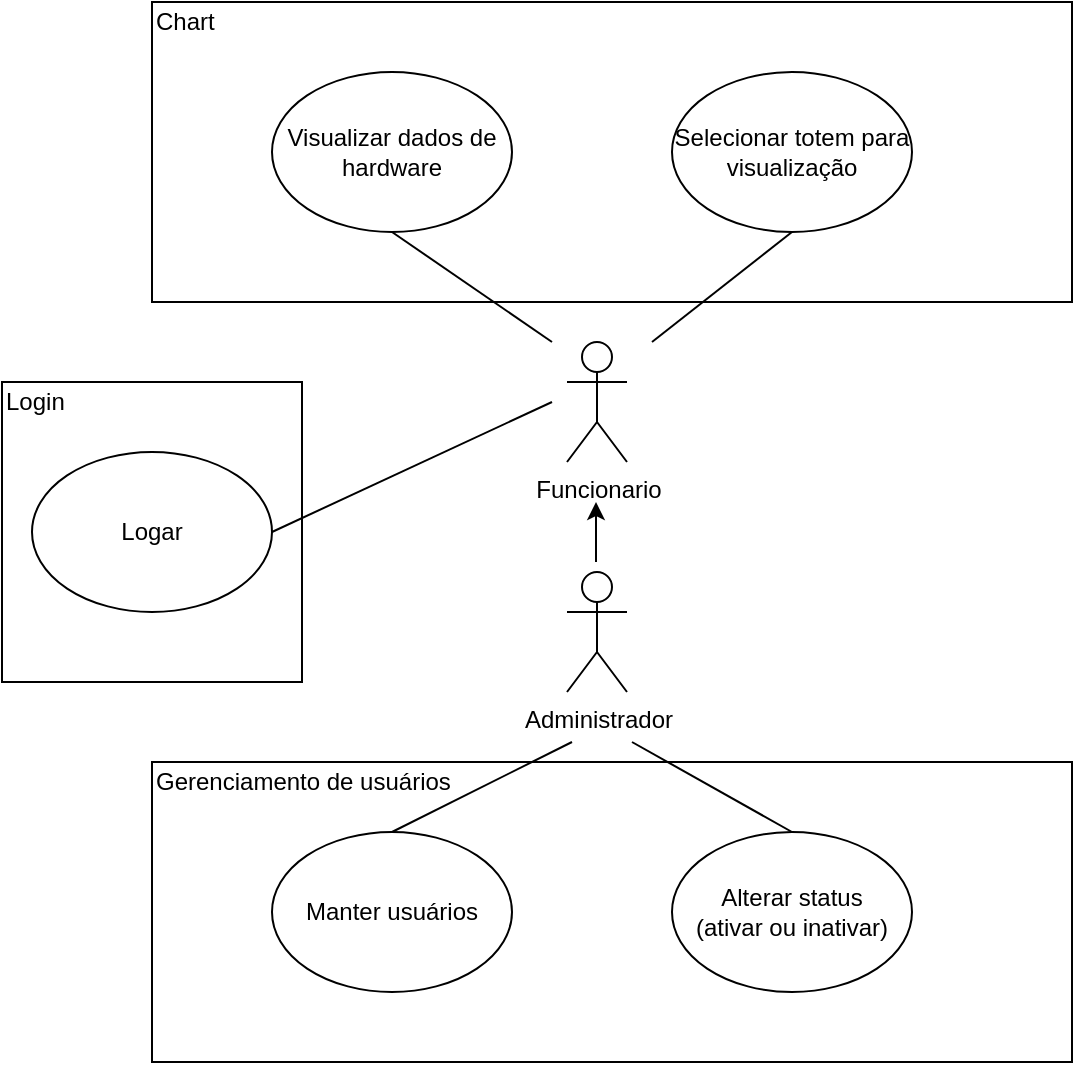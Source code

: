 <mxfile version="12.3.6" type="device" pages="1"><diagram id="DT8WMetqZbhwUos2gLVJ" name="Page-1"><mxGraphModel dx="1341" dy="792" grid="1" gridSize="10" guides="1" tooltips="1" connect="1" arrows="1" fold="1" page="1" pageScale="1" pageWidth="827" pageHeight="1169" math="0" shadow="0"><root><mxCell id="0"/><mxCell id="1" parent="0"/><mxCell id="Gv7in4sELq7S_dmI2qkK-2" value="" style="rounded=0;whiteSpace=wrap;html=1;" parent="1" vertex="1"><mxGeometry x="200" y="40" width="460" height="150" as="geometry"/></mxCell><mxCell id="Gv7in4sELq7S_dmI2qkK-5" value="Selecionar totem para visualização" style="ellipse;whiteSpace=wrap;html=1;" parent="1" vertex="1"><mxGeometry x="460" y="75" width="120" height="80" as="geometry"/></mxCell><mxCell id="Gv7in4sELq7S_dmI2qkK-6" value="" style="rounded=0;whiteSpace=wrap;html=1;align=left;" parent="1" vertex="1"><mxGeometry x="125" y="230" width="150" height="150" as="geometry"/></mxCell><mxCell id="Gv7in4sELq7S_dmI2qkK-7" value="Login" style="text;html=1;strokeColor=none;fillColor=none;align=left;verticalAlign=middle;whiteSpace=wrap;rounded=0;" parent="1" vertex="1"><mxGeometry x="125" y="230" width="40" height="20" as="geometry"/></mxCell><mxCell id="Gv7in4sELq7S_dmI2qkK-8" value="Logar" style="ellipse;whiteSpace=wrap;html=1;" parent="1" vertex="1"><mxGeometry x="140" y="265" width="120" height="80" as="geometry"/></mxCell><mxCell id="Gv7in4sELq7S_dmI2qkK-9" value="" style="rounded=0;whiteSpace=wrap;html=1;align=left;" parent="1" vertex="1"><mxGeometry x="200" y="420" width="460" height="150" as="geometry"/></mxCell><mxCell id="Gv7in4sELq7S_dmI2qkK-10" value="Gerenciamento de usuários" style="text;html=1;strokeColor=none;fillColor=none;align=left;verticalAlign=middle;whiteSpace=wrap;rounded=0;" parent="1" vertex="1"><mxGeometry x="200" y="420" width="160" height="20" as="geometry"/></mxCell><mxCell id="Gv7in4sELq7S_dmI2qkK-11" value="Manter usuários" style="ellipse;whiteSpace=wrap;html=1;" parent="1" vertex="1"><mxGeometry x="260" y="455" width="120" height="80" as="geometry"/></mxCell><mxCell id="Gv7in4sELq7S_dmI2qkK-12" value="Alterar status&lt;br&gt;(ativar ou inativar)" style="ellipse;whiteSpace=wrap;html=1;align=center;" parent="1" vertex="1"><mxGeometry x="460" y="455" width="120" height="80" as="geometry"/></mxCell><mxCell id="Gv7in4sELq7S_dmI2qkK-17" value="Chart" style="text;html=1;strokeColor=none;fillColor=none;align=left;verticalAlign=middle;whiteSpace=wrap;rounded=0;" parent="1" vertex="1"><mxGeometry x="200" y="40" width="40" height="20" as="geometry"/></mxCell><mxCell id="Gv7in4sELq7S_dmI2qkK-18" value="Visualizar dados de hardware" style="ellipse;whiteSpace=wrap;html=1;align=center;" parent="1" vertex="1"><mxGeometry x="260" y="75" width="120" height="80" as="geometry"/></mxCell><mxCell id="Gv7in4sELq7S_dmI2qkK-19" value="Funcionario" style="shape=umlActor;verticalLabelPosition=bottom;labelBackgroundColor=#ffffff;verticalAlign=top;html=1;outlineConnect=0;align=center;" parent="1" vertex="1"><mxGeometry x="407.5" y="210" width="30" height="60" as="geometry"/></mxCell><mxCell id="Gv7in4sELq7S_dmI2qkK-21" value="" style="endArrow=none;html=1;exitX=1;exitY=0.5;exitDx=0;exitDy=0;" parent="1" source="Gv7in4sELq7S_dmI2qkK-8" edge="1"><mxGeometry width="50" height="50" relative="1" as="geometry"><mxPoint x="130" y="640" as="sourcePoint"/><mxPoint x="400" y="240" as="targetPoint"/></mxGeometry></mxCell><mxCell id="Gv7in4sELq7S_dmI2qkK-23" value="" style="endArrow=none;html=1;exitX=0.5;exitY=1;exitDx=0;exitDy=0;" parent="1" source="Gv7in4sELq7S_dmI2qkK-18" edge="1"><mxGeometry width="50" height="50" relative="1" as="geometry"><mxPoint x="600.0" y="295.0" as="sourcePoint"/><mxPoint x="400" y="210" as="targetPoint"/></mxGeometry></mxCell><mxCell id="Gv7in4sELq7S_dmI2qkK-24" value="" style="endArrow=none;html=1;exitX=0.5;exitY=1;exitDx=0;exitDy=0;" parent="1" source="Gv7in4sELq7S_dmI2qkK-5" edge="1"><mxGeometry width="50" height="50" relative="1" as="geometry"><mxPoint x="330" y="165.0" as="sourcePoint"/><mxPoint x="450" y="210" as="targetPoint"/></mxGeometry></mxCell><mxCell id="Gv7in4sELq7S_dmI2qkK-25" value="Administrador" style="shape=umlActor;verticalLabelPosition=bottom;labelBackgroundColor=#ffffff;verticalAlign=top;html=1;outlineConnect=0;align=center;" parent="1" vertex="1"><mxGeometry x="407.5" y="325" width="30" height="60" as="geometry"/></mxCell><mxCell id="Gv7in4sELq7S_dmI2qkK-26" value="" style="endArrow=none;html=1;exitX=0.5;exitY=0;exitDx=0;exitDy=0;" parent="1" source="Gv7in4sELq7S_dmI2qkK-12" edge="1"><mxGeometry width="50" height="50" relative="1" as="geometry"><mxPoint x="600.0" y="295.0" as="sourcePoint"/><mxPoint x="440" y="410" as="targetPoint"/></mxGeometry></mxCell><mxCell id="Gv7in4sELq7S_dmI2qkK-27" value="" style="endArrow=none;html=1;exitX=0.5;exitY=0;exitDx=0;exitDy=0;" parent="1" source="Gv7in4sELq7S_dmI2qkK-11" edge="1"><mxGeometry width="50" height="50" relative="1" as="geometry"><mxPoint x="530" y="465" as="sourcePoint"/><mxPoint x="410" y="410" as="targetPoint"/></mxGeometry></mxCell><mxCell id="Gv7in4sELq7S_dmI2qkK-28" value="" style="endArrow=classic;html=1;" parent="1" edge="1"><mxGeometry width="50" height="50" relative="1" as="geometry"><mxPoint x="422" y="320" as="sourcePoint"/><mxPoint x="422" y="290" as="targetPoint"/></mxGeometry></mxCell></root></mxGraphModel></diagram></mxfile>